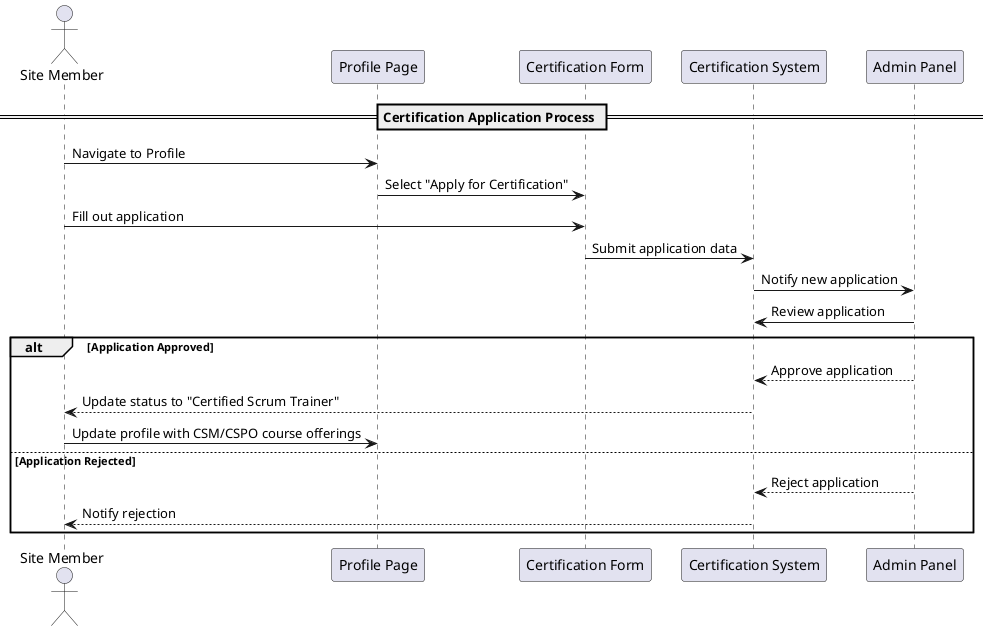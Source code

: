 @startuml
actor Member as "Site Member"
participant "Profile Page" as Profile
participant "Certification Form" as Form
participant "Certification System" as CertificationSys
participant "Admin Panel" as Admin

== Certification Application Process ==
Member -> Profile: Navigate to Profile
Profile -> Form: Select "Apply for Certification"
Member -> Form: Fill out application
Form -> CertificationSys: Submit application data
CertificationSys -> Admin: Notify new application
Admin -> CertificationSys: Review application
alt Application Approved
    Admin --> CertificationSys: Approve application
    CertificationSys --> Member: Update status to "Certified Scrum Trainer"
    Member -> Profile: Update profile with CSM/CSPO course offerings
else Application Rejected
    Admin --> CertificationSys: Reject application
    CertificationSys --> Member: Notify rejection
end

@enduml